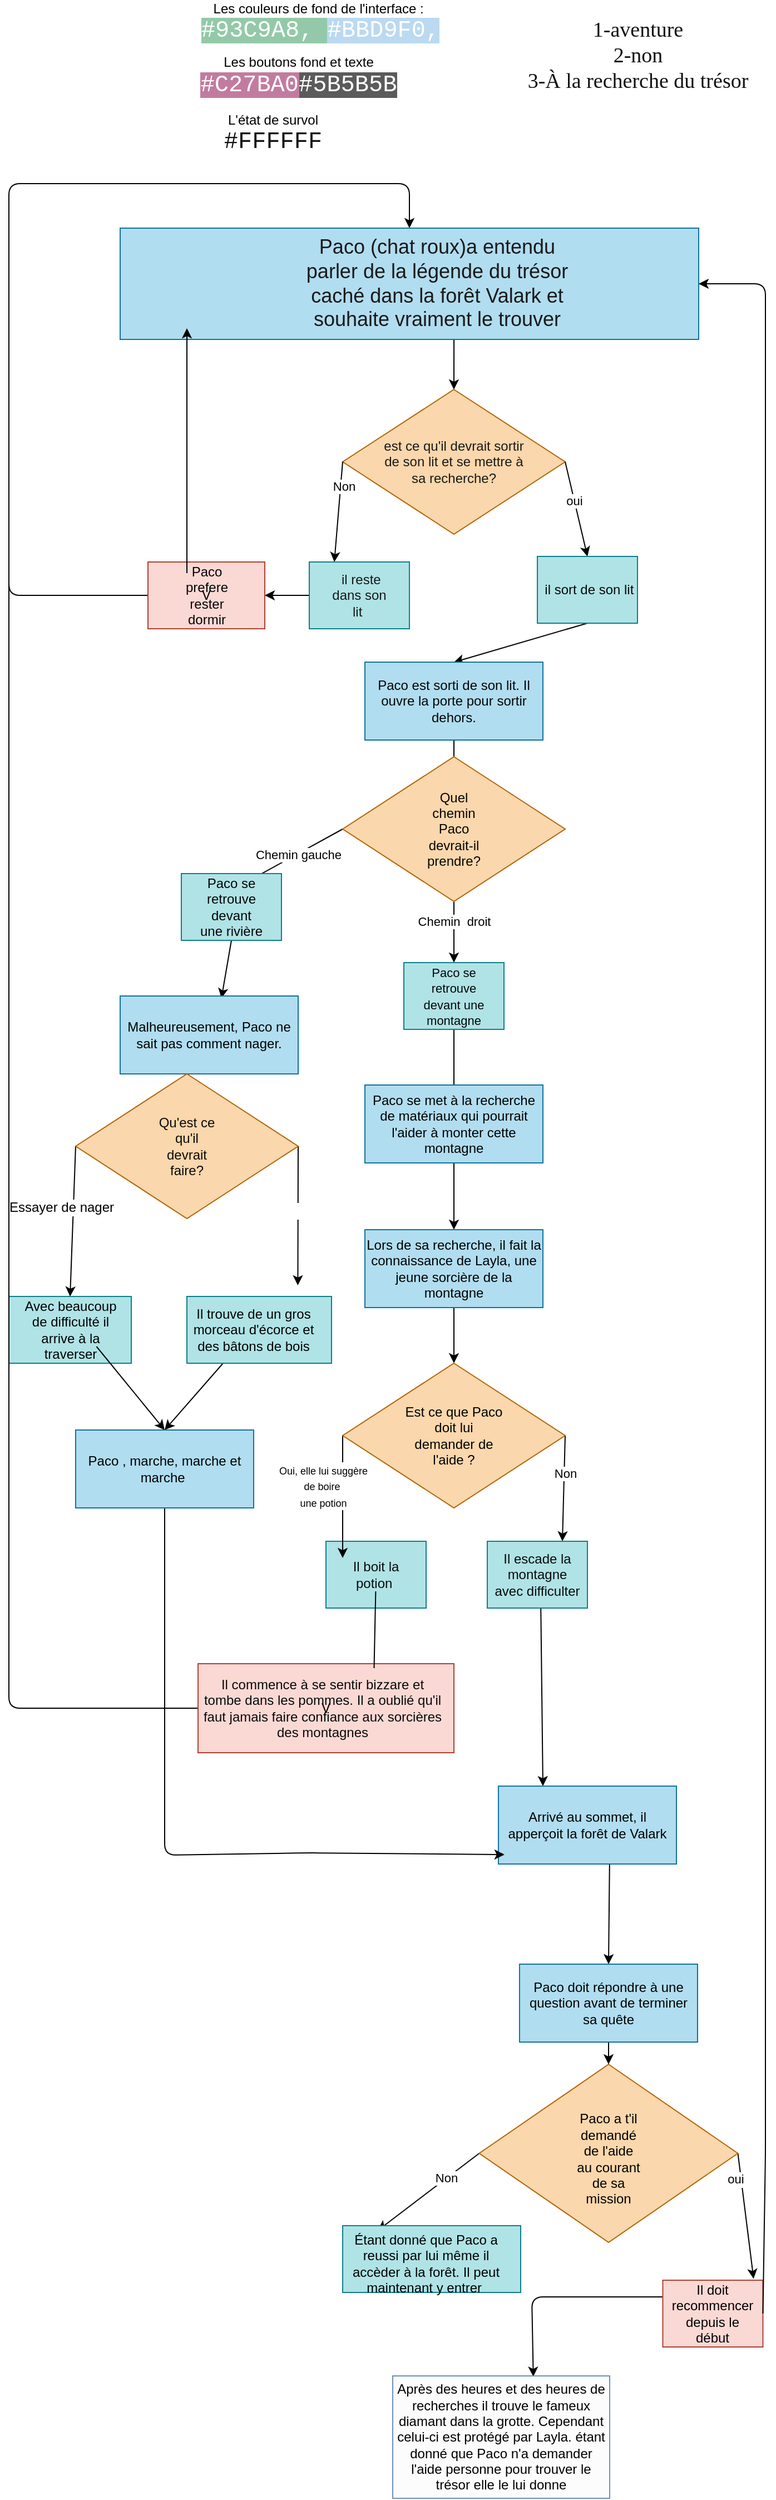 <mxfile>
    <diagram id="23b9Yy3cnA8nfvik3ojF" name="Page-1">
        <mxGraphModel dx="1538" dy="1703" grid="1" gridSize="10" guides="1" tooltips="1" connect="1" arrows="1" fold="1" page="1" pageScale="1" pageWidth="827" pageHeight="1169" math="0" shadow="0">
            <root>
                <mxCell id="0"/>
                <mxCell id="1" parent="0"/>
                <mxCell id="9g5ZNy5dnL1bTdVQF-Ld-1" style="edgeStyle=none;html=1;exitX=0;exitY=0.5;exitDx=0;exitDy=0;entryX=0.5;entryY=0;entryDx=0;entryDy=0;" parent="1" source="9g5ZNy5dnL1bTdVQF-Ld-2" target="9g5ZNy5dnL1bTdVQF-Ld-4" edge="1">
                    <mxGeometry relative="1" as="geometry">
                        <Array as="points">
                            <mxPoint x="50" y="320"/>
                            <mxPoint x="50" y="-50"/>
                            <mxPoint x="410" y="-50"/>
                        </Array>
                    </mxGeometry>
                </mxCell>
                <mxCell id="9g5ZNy5dnL1bTdVQF-Ld-2" value="V" style="rounded=0;whiteSpace=wrap;html=1;fillColor=#fad9d5;strokeColor=#ae4132;" parent="1" vertex="1">
                    <mxGeometry x="175" y="290" width="105" height="60" as="geometry"/>
                </mxCell>
                <mxCell id="9g5ZNy5dnL1bTdVQF-Ld-3" style="edgeStyle=none;html=1;exitX=0.577;exitY=0.9;exitDx=0;exitDy=0;entryX=0.5;entryY=0;entryDx=0;entryDy=0;fontColor=#050505;exitPerimeter=0;" parent="1" source="9g5ZNy5dnL1bTdVQF-Ld-4" target="9g5ZNy5dnL1bTdVQF-Ld-5" edge="1">
                    <mxGeometry relative="1" as="geometry"/>
                </mxCell>
                <mxCell id="9g5ZNy5dnL1bTdVQF-Ld-4" value="" style="whiteSpace=wrap;html=1;fillColor=#b1ddf0;strokeColor=#10739e;" parent="1" vertex="1">
                    <mxGeometry x="150" y="-10" width="520" height="100" as="geometry"/>
                </mxCell>
                <mxCell id="9g5ZNy5dnL1bTdVQF-Ld-5" value="" style="rhombus;whiteSpace=wrap;html=1;fillColor=#fad7ac;strokeColor=#b46504;" parent="1" vertex="1">
                    <mxGeometry x="350" y="135" width="200" height="130" as="geometry"/>
                </mxCell>
                <mxCell id="9g5ZNy5dnL1bTdVQF-Ld-6" value="&lt;font color=&quot;#191919&quot; style=&quot;font-size: 18px&quot;&gt;Paco (chat roux)a entendu parler de la légende du trésor caché dans la forêt Valark et souhaite vraiment le trouver&lt;/font&gt;" style="text;html=1;strokeColor=none;fillColor=none;align=center;verticalAlign=middle;whiteSpace=wrap;rounded=0;" parent="1" vertex="1">
                    <mxGeometry x="305" y="27.5" width="260" height="25" as="geometry"/>
                </mxCell>
                <mxCell id="9g5ZNy5dnL1bTdVQF-Ld-7" style="edgeStyle=none;html=1;entryX=0.25;entryY=0;entryDx=0;entryDy=0;exitX=0;exitY=0.5;exitDx=0;exitDy=0;" parent="1" source="9g5ZNy5dnL1bTdVQF-Ld-5" target="9g5ZNy5dnL1bTdVQF-Ld-13" edge="1">
                    <mxGeometry relative="1" as="geometry"/>
                </mxCell>
                <mxCell id="9g5ZNy5dnL1bTdVQF-Ld-8" value="Non" style="edgeLabel;html=1;align=center;verticalAlign=middle;resizable=0;points=[];fontSize=11;" parent="9g5ZNy5dnL1bTdVQF-Ld-7" vertex="1" connectable="0">
                    <mxGeometry x="-0.511" y="3" relative="1" as="geometry">
                        <mxPoint as="offset"/>
                    </mxGeometry>
                </mxCell>
                <mxCell id="9g5ZNy5dnL1bTdVQF-Ld-9" style="edgeStyle=none;html=1;exitX=1;exitY=0.5;exitDx=0;exitDy=0;entryX=0.5;entryY=0;entryDx=0;entryDy=0;" parent="1" source="9g5ZNy5dnL1bTdVQF-Ld-5" target="9g5ZNy5dnL1bTdVQF-Ld-16" edge="1">
                    <mxGeometry relative="1" as="geometry"/>
                </mxCell>
                <mxCell id="9g5ZNy5dnL1bTdVQF-Ld-10" value="oui" style="edgeLabel;html=1;align=center;verticalAlign=middle;resizable=0;points=[];fontSize=11;" parent="9g5ZNy5dnL1bTdVQF-Ld-9" vertex="1" connectable="0">
                    <mxGeometry x="-0.467" y="-1" relative="1" as="geometry">
                        <mxPoint x="3" y="12" as="offset"/>
                    </mxGeometry>
                </mxCell>
                <mxCell id="9g5ZNy5dnL1bTdVQF-Ld-11" value="&lt;div&gt;&lt;span&gt;est ce qu'il devrait sortir de son lit et se mettre à sa recherche?&lt;/span&gt;&lt;/div&gt;" style="text;html=1;strokeColor=none;fillColor=none;align=center;verticalAlign=middle;whiteSpace=wrap;rounded=0;fontColor=#191919;" parent="1" vertex="1">
                    <mxGeometry x="380" y="185" width="140" height="30" as="geometry"/>
                </mxCell>
                <mxCell id="9g5ZNy5dnL1bTdVQF-Ld-12" style="edgeStyle=none;html=1;exitX=0;exitY=0.5;exitDx=0;exitDy=0;entryX=1;entryY=0.5;entryDx=0;entryDy=0;fontColor=#050505;" parent="1" source="9g5ZNy5dnL1bTdVQF-Ld-13" target="9g5ZNy5dnL1bTdVQF-Ld-2" edge="1">
                    <mxGeometry relative="1" as="geometry"/>
                </mxCell>
                <mxCell id="9g5ZNy5dnL1bTdVQF-Ld-13" value="" style="rounded=0;whiteSpace=wrap;html=1;fillColor=#b0e3e6;strokeColor=#0e8088;" parent="1" vertex="1">
                    <mxGeometry x="320" y="290" width="90" height="60" as="geometry"/>
                </mxCell>
                <mxCell id="9g5ZNy5dnL1bTdVQF-Ld-14" value="&amp;nbsp;il reste dans son lit&amp;nbsp;" style="text;html=1;strokeColor=none;fillColor=none;align=center;verticalAlign=middle;whiteSpace=wrap;rounded=0;fontColor=#191919;" parent="1" vertex="1">
                    <mxGeometry x="335" y="305" width="60" height="30" as="geometry"/>
                </mxCell>
                <mxCell id="9g5ZNy5dnL1bTdVQF-Ld-15" style="edgeStyle=none;html=1;exitX=0.5;exitY=1;exitDx=0;exitDy=0;entryX=0.5;entryY=0;entryDx=0;entryDy=0;fontColor=#0A0A0A;" parent="1" source="9g5ZNy5dnL1bTdVQF-Ld-16" target="9g5ZNy5dnL1bTdVQF-Ld-19" edge="1">
                    <mxGeometry relative="1" as="geometry"/>
                </mxCell>
                <mxCell id="9g5ZNy5dnL1bTdVQF-Ld-16" value="" style="rounded=0;whiteSpace=wrap;html=1;fillColor=#b0e3e6;strokeColor=#0e8088;" parent="1" vertex="1">
                    <mxGeometry x="525" y="285" width="90" height="60" as="geometry"/>
                </mxCell>
                <mxCell id="9g5ZNy5dnL1bTdVQF-Ld-17" value="&lt;font color=&quot;#0a0a0a&quot;&gt;&amp;nbsp;il sort de son lit&lt;/font&gt;" style="text;html=1;strokeColor=none;fillColor=none;align=center;verticalAlign=middle;whiteSpace=wrap;rounded=0;container=1;" parent="1" vertex="1" collapsed="1">
                    <mxGeometry x="510" y="305" width="120" height="20" as="geometry">
                        <mxRectangle x="505" y="305" width="60" height="30" as="alternateBounds"/>
                    </mxGeometry>
                </mxCell>
                <mxCell id="9g5ZNy5dnL1bTdVQF-Ld-18" style="edgeStyle=none;html=1;exitX=0.5;exitY=1;exitDx=0;exitDy=0;fontColor=#050505;" parent="1" source="9g5ZNy5dnL1bTdVQF-Ld-19" edge="1">
                    <mxGeometry relative="1" as="geometry">
                        <mxPoint x="450" y="480" as="targetPoint"/>
                    </mxGeometry>
                </mxCell>
                <mxCell id="9g5ZNy5dnL1bTdVQF-Ld-19" value="&lt;font color=&quot;#050505&quot;&gt;Paco est sorti de son lit. Il ouvre la porte pour sortir dehors.&lt;/font&gt;" style="whiteSpace=wrap;html=1;fillColor=#b1ddf0;strokeColor=#10739e;" parent="1" vertex="1">
                    <mxGeometry x="370" y="380" width="160" height="70" as="geometry"/>
                </mxCell>
                <mxCell id="9g5ZNy5dnL1bTdVQF-Ld-20" style="edgeStyle=none;html=1;exitX=0;exitY=0.5;exitDx=0;exitDy=0;entryX=0.5;entryY=0;entryDx=0;entryDy=0;fontColor=#050505;" parent="1" source="9g5ZNy5dnL1bTdVQF-Ld-25" target="9g5ZNy5dnL1bTdVQF-Ld-32" edge="1">
                    <mxGeometry relative="1" as="geometry"/>
                </mxCell>
                <mxCell id="9g5ZNy5dnL1bTdVQF-Ld-21" value="Chemin gauche" style="edgeLabel;html=1;align=center;verticalAlign=middle;resizable=0;points=[];" parent="9g5ZNy5dnL1bTdVQF-Ld-20" vertex="1" connectable="0">
                    <mxGeometry x="-0.192" y="1" relative="1" as="geometry">
                        <mxPoint as="offset"/>
                    </mxGeometry>
                </mxCell>
                <mxCell id="9g5ZNy5dnL1bTdVQF-Ld-24" style="edgeStyle=none;html=1;exitX=0.5;exitY=1;exitDx=0;exitDy=0;entryX=0.5;entryY=0;entryDx=0;entryDy=0;" parent="1" source="9g5ZNy5dnL1bTdVQF-Ld-25" target="9g5ZNy5dnL1bTdVQF-Ld-30" edge="1">
                    <mxGeometry relative="1" as="geometry">
                        <mxPoint x="400" y="640" as="targetPoint"/>
                        <Array as="points">
                            <mxPoint x="450" y="630"/>
                        </Array>
                    </mxGeometry>
                </mxCell>
                <mxCell id="9g5ZNy5dnL1bTdVQF-Ld-25" value="" style="rhombus;whiteSpace=wrap;html=1;fillColor=#fad7ac;strokeColor=#b46504;" parent="1" vertex="1">
                    <mxGeometry x="350" y="465" width="200" height="130" as="geometry"/>
                </mxCell>
                <mxCell id="9g5ZNy5dnL1bTdVQF-Ld-26" value="Quel chemin Paco devrait-il prendre?" style="text;html=1;strokeColor=none;fillColor=none;align=center;verticalAlign=middle;whiteSpace=wrap;rounded=0;fontColor=#050505;" parent="1" vertex="1">
                    <mxGeometry x="420" y="515" width="60" height="30" as="geometry"/>
                </mxCell>
                <mxCell id="9g5ZNy5dnL1bTdVQF-Ld-27" style="edgeStyle=none;html=1;exitX=0.5;exitY=1;exitDx=0;exitDy=0;fontSize=12;fontColor=#000000;entryX=0.569;entryY=0.029;entryDx=0;entryDy=0;entryPerimeter=0;" parent="1" source="9g5ZNy5dnL1bTdVQF-Ld-28" target="9g5ZNy5dnL1bTdVQF-Ld-71" edge="1">
                    <mxGeometry relative="1" as="geometry"/>
                </mxCell>
                <mxCell id="9g5ZNy5dnL1bTdVQF-Ld-28" value="" style="rounded=0;whiteSpace=wrap;html=1;fillColor=#b0e3e6;strokeColor=#0e8088;" parent="1" vertex="1">
                    <mxGeometry x="205" y="570" width="90" height="60" as="geometry"/>
                </mxCell>
                <mxCell id="9g5ZNy5dnL1bTdVQF-Ld-29" style="edgeStyle=none;html=1;exitX=0.5;exitY=1;exitDx=0;exitDy=0;entryX=0.5;entryY=0.286;entryDx=0;entryDy=0;entryPerimeter=0;fontColor=#050505;" parent="1" source="9g5ZNy5dnL1bTdVQF-Ld-30" target="9g5ZNy5dnL1bTdVQF-Ld-41" edge="1">
                    <mxGeometry relative="1" as="geometry"/>
                </mxCell>
                <mxCell id="9g5ZNy5dnL1bTdVQF-Ld-30" value="" style="rounded=0;whiteSpace=wrap;html=1;fillColor=#b0e3e6;strokeColor=#0e8088;" parent="1" vertex="1">
                    <mxGeometry x="405" y="650" width="90" height="60" as="geometry"/>
                </mxCell>
                <mxCell id="9g5ZNy5dnL1bTdVQF-Ld-32" value="Paco se retrouve devant une rivière" style="text;html=1;strokeColor=none;fillColor=none;align=center;verticalAlign=middle;whiteSpace=wrap;rounded=0;fontColor=#050505;" parent="1" vertex="1">
                    <mxGeometry x="220" y="585" width="60" height="30" as="geometry"/>
                </mxCell>
                <mxCell id="9g5ZNy5dnL1bTdVQF-Ld-33" value="&lt;font style=&quot;font-size: 11px&quot;&gt;Paco se retrouve devant une montagne&lt;/font&gt;" style="text;html=1;strokeColor=none;fillColor=none;align=center;verticalAlign=middle;whiteSpace=wrap;rounded=0;fontColor=#050505;" parent="1" vertex="1">
                    <mxGeometry x="415" y="665" width="70" height="30" as="geometry"/>
                </mxCell>
                <mxCell id="9g5ZNy5dnL1bTdVQF-Ld-36" style="edgeStyle=none;html=1;fontColor=#050505;" parent="1" edge="1">
                    <mxGeometry relative="1" as="geometry">
                        <mxPoint x="210" y="300" as="sourcePoint"/>
                        <mxPoint x="210" y="80" as="targetPoint"/>
                        <Array as="points">
                            <mxPoint x="210" y="120"/>
                        </Array>
                    </mxGeometry>
                </mxCell>
                <mxCell id="9g5ZNy5dnL1bTdVQF-Ld-37" value="Paco prefere rester dormir" style="text;html=1;strokeColor=none;fillColor=none;align=center;verticalAlign=middle;whiteSpace=wrap;rounded=0;fontColor=#050505;" parent="1" vertex="1">
                    <mxGeometry x="197.5" y="305" width="60" height="30" as="geometry"/>
                </mxCell>
                <mxCell id="9g5ZNy5dnL1bTdVQF-Ld-40" style="edgeStyle=none;html=1;exitX=0.5;exitY=1;exitDx=0;exitDy=0;fontSize=11;fontColor=#000000;" parent="1" source="9g5ZNy5dnL1bTdVQF-Ld-41" target="9g5ZNy5dnL1bTdVQF-Ld-45" edge="1">
                    <mxGeometry relative="1" as="geometry"/>
                </mxCell>
                <mxCell id="9g5ZNy5dnL1bTdVQF-Ld-41" value="&lt;font color=&quot;#000000&quot;&gt;Paco se met à la recherche de matériaux qui pourrait l'aider à monter cette montagne&lt;/font&gt;" style="whiteSpace=wrap;html=1;fillColor=#b1ddf0;strokeColor=#10739e;" parent="1" vertex="1">
                    <mxGeometry x="370" y="760" width="160" height="70" as="geometry"/>
                </mxCell>
                <mxCell id="9g5ZNy5dnL1bTdVQF-Ld-42" value="" style="rounded=0;whiteSpace=wrap;html=1;fillColor=#b0e3e6;strokeColor=#0e8088;" parent="1" vertex="1">
                    <mxGeometry x="335" y="1170" width="90" height="60" as="geometry"/>
                </mxCell>
                <mxCell id="9g5ZNy5dnL1bTdVQF-Ld-43" value="Chemin&amp;nbsp; droit" style="edgeLabel;html=1;align=center;verticalAlign=middle;resizable=0;points=[];" parent="1" vertex="1" connectable="0">
                    <mxGeometry x="449.996" y="615.004" as="geometry">
                        <mxPoint y="-2" as="offset"/>
                    </mxGeometry>
                </mxCell>
                <mxCell id="9g5ZNy5dnL1bTdVQF-Ld-44" style="edgeStyle=none;html=1;fontSize=11;fontColor=#000000;" parent="1" source="9g5ZNy5dnL1bTdVQF-Ld-45" target="9g5ZNy5dnL1bTdVQF-Ld-50" edge="1">
                    <mxGeometry relative="1" as="geometry"/>
                </mxCell>
                <mxCell id="9g5ZNy5dnL1bTdVQF-Ld-45" value="&lt;font color=&quot;#000000&quot;&gt;Lors de sa recherche, il fait la connaissance de Layla, une jeune sorcière de la montagne&lt;/font&gt;" style="whiteSpace=wrap;html=1;fillColor=#b1ddf0;strokeColor=#10739e;" parent="1" vertex="1">
                    <mxGeometry x="370" y="890" width="160" height="70" as="geometry"/>
                </mxCell>
                <mxCell id="9g5ZNy5dnL1bTdVQF-Ld-46" style="edgeStyle=none;html=1;exitX=0;exitY=0.5;exitDx=0;exitDy=0;entryX=0;entryY=0;entryDx=0;entryDy=0;fontSize=12;fontColor=#000000;" parent="1" source="9g5ZNy5dnL1bTdVQF-Ld-50" target="9g5ZNy5dnL1bTdVQF-Ld-53" edge="1">
                    <mxGeometry relative="1" as="geometry"/>
                </mxCell>
                <mxCell id="9g5ZNy5dnL1bTdVQF-Ld-47" value="&lt;font style=&quot;font-size: 9px&quot;&gt;&amp;nbsp;Oui, elle lui suggère&lt;font style=&quot;font-size: 9px;&quot;&gt; &lt;br&gt;&lt;/font&gt;de boire&lt;br&gt;&amp;nbsp;une potion&lt;/font&gt;" style="edgeLabel;html=1;align=center;verticalAlign=middle;resizable=0;points=[];fontSize=12;fontColor=#000000;" parent="9g5ZNy5dnL1bTdVQF-Ld-46" vertex="1" connectable="0">
                    <mxGeometry x="-0.356" y="-2" relative="1" as="geometry">
                        <mxPoint x="-17" y="9" as="offset"/>
                    </mxGeometry>
                </mxCell>
                <mxCell id="9g5ZNy5dnL1bTdVQF-Ld-48" style="edgeStyle=none;html=1;exitX=1;exitY=0.5;exitDx=0;exitDy=0;entryX=0.75;entryY=0;entryDx=0;entryDy=0;" parent="1" source="9g5ZNy5dnL1bTdVQF-Ld-50" target="9g5ZNy5dnL1bTdVQF-Ld-55" edge="1">
                    <mxGeometry relative="1" as="geometry"/>
                </mxCell>
                <mxCell id="9g5ZNy5dnL1bTdVQF-Ld-49" value="Non" style="edgeLabel;html=1;align=center;verticalAlign=middle;resizable=0;points=[];" parent="9g5ZNy5dnL1bTdVQF-Ld-48" vertex="1" connectable="0">
                    <mxGeometry x="-0.292" y="1" relative="1" as="geometry">
                        <mxPoint as="offset"/>
                    </mxGeometry>
                </mxCell>
                <mxCell id="9g5ZNy5dnL1bTdVQF-Ld-50" value="" style="rhombus;whiteSpace=wrap;html=1;fillColor=#fad7ac;strokeColor=#b46504;" parent="1" vertex="1">
                    <mxGeometry x="350" y="1010" width="200" height="130" as="geometry"/>
                </mxCell>
                <mxCell id="9g5ZNy5dnL1bTdVQF-Ld-51" value="&lt;font style=&quot;font-size: 12px&quot;&gt;Est ce que Paco doit lui demander de l'aide ?&lt;/font&gt;" style="text;html=1;strokeColor=none;fillColor=none;align=center;verticalAlign=middle;whiteSpace=wrap;rounded=0;fontSize=11;fontColor=#000000;" parent="1" vertex="1">
                    <mxGeometry x="405" y="1060" width="90" height="30" as="geometry"/>
                </mxCell>
                <mxCell id="9g5ZNy5dnL1bTdVQF-Ld-52" style="edgeStyle=none;html=1;entryX=0.945;entryY=-0.151;entryDx=0;entryDy=0;fontSize=12;fontColor=#0A0A0A;entryPerimeter=0;startArrow=none;" parent="1" source="9g5ZNy5dnL1bTdVQF-Ld-75" target="9g5ZNy5dnL1bTdVQF-Ld-77" edge="1">
                    <mxGeometry relative="1" as="geometry"/>
                </mxCell>
                <mxCell id="9g5ZNy5dnL1bTdVQF-Ld-53" value="&lt;font color=&quot;#0a0a0a&quot;&gt;Il boit la potion&amp;nbsp;&lt;/font&gt;" style="text;html=1;strokeColor=none;fillColor=none;align=center;verticalAlign=middle;whiteSpace=wrap;rounded=0;fontSize=12;fontColor=#FFFFFF;" parent="1" vertex="1">
                    <mxGeometry x="350" y="1185" width="60" height="30" as="geometry"/>
                </mxCell>
                <mxCell id="9g5ZNy5dnL1bTdVQF-Ld-54" style="edgeStyle=none;html=1;fontSize=9;fontColor=#0A0A0A;entryX=0.25;entryY=0;entryDx=0;entryDy=0;" parent="1" target="9g5ZNy5dnL1bTdVQF-Ld-58" edge="1">
                    <mxGeometry relative="1" as="geometry">
                        <mxPoint x="528" y="1220" as="sourcePoint"/>
                        <mxPoint x="525" y="1300" as="targetPoint"/>
                    </mxGeometry>
                </mxCell>
                <mxCell id="9g5ZNy5dnL1bTdVQF-Ld-55" value="" style="rounded=0;whiteSpace=wrap;html=1;fillColor=#b0e3e6;strokeColor=#0e8088;" parent="1" vertex="1">
                    <mxGeometry x="480" y="1170" width="90" height="60" as="geometry"/>
                </mxCell>
                <mxCell id="9g5ZNy5dnL1bTdVQF-Ld-56" value="&lt;font color=&quot;#0a0a0a&quot;&gt;Il escade la montagne avec difficulter&lt;/font&gt;" style="text;html=1;strokeColor=none;fillColor=none;align=center;verticalAlign=middle;whiteSpace=wrap;rounded=0;" parent="1" vertex="1">
                    <mxGeometry x="485" y="1185" width="80" height="30" as="geometry"/>
                </mxCell>
                <mxCell id="9g5ZNy5dnL1bTdVQF-Ld-57" style="edgeStyle=none;html=1;entryX=0.5;entryY=0;entryDx=0;entryDy=0;" parent="1" target="9g5ZNy5dnL1bTdVQF-Ld-96" edge="1">
                    <mxGeometry relative="1" as="geometry">
                        <mxPoint x="590" y="1450" as="sourcePoint"/>
                    </mxGeometry>
                </mxCell>
                <mxCell id="9g5ZNy5dnL1bTdVQF-Ld-58" value="&lt;font color=&quot;#000000&quot;&gt;Arrivé au sommet, il apperçoit la forêt de Valark&lt;/font&gt;" style="whiteSpace=wrap;html=1;fillColor=#b1ddf0;strokeColor=#10739e;" parent="1" vertex="1">
                    <mxGeometry x="490" y="1390" width="160" height="70" as="geometry"/>
                </mxCell>
                <mxCell id="9g5ZNy5dnL1bTdVQF-Ld-59" style="edgeStyle=none;html=1;exitX=0;exitY=0.5;exitDx=0;exitDy=0;entryX=0.5;entryY=0;entryDx=0;entryDy=0;fontSize=12;fontColor=#0A0A0A;" parent="1" source="9g5ZNy5dnL1bTdVQF-Ld-72" target="9g5ZNy5dnL1bTdVQF-Ld-63" edge="1">
                    <mxGeometry relative="1" as="geometry"/>
                </mxCell>
                <mxCell id="9g5ZNy5dnL1bTdVQF-Ld-60" value="&lt;font color=&quot;#000000&quot;&gt;Essayer de nager&lt;/font&gt;" style="edgeLabel;html=1;align=center;verticalAlign=middle;resizable=0;points=[];fontSize=12;fontColor=#0A0A0A;" parent="9g5ZNy5dnL1bTdVQF-Ld-59" vertex="1" connectable="0">
                    <mxGeometry x="-0.432" y="-1" relative="1" as="geometry">
                        <mxPoint x="-11" y="16" as="offset"/>
                    </mxGeometry>
                </mxCell>
                <mxCell id="9g5ZNy5dnL1bTdVQF-Ld-61" style="edgeStyle=none;html=1;exitX=1;exitY=0.5;exitDx=0;exitDy=0;fontSize=12;fontColor=#000000;entryX=0.767;entryY=-0.167;entryDx=0;entryDy=0;entryPerimeter=0;" parent="1" source="9g5ZNy5dnL1bTdVQF-Ld-72" target="9g5ZNy5dnL1bTdVQF-Ld-67" edge="1">
                    <mxGeometry relative="1" as="geometry">
                        <mxPoint x="320" y="940" as="targetPoint"/>
                    </mxGeometry>
                </mxCell>
                <mxCell id="9g5ZNy5dnL1bTdVQF-Ld-62" value="&lt;font color=&quot;#ffffff&quot;&gt;Trouver des matériaux&lt;/font&gt;" style="edgeLabel;html=1;align=center;verticalAlign=middle;resizable=0;points=[];fontSize=12;fontColor=#000000;" parent="9g5ZNy5dnL1bTdVQF-Ld-61" vertex="1" connectable="0">
                    <mxGeometry x="-0.382" y="3" relative="1" as="geometry">
                        <mxPoint x="-3" y="19" as="offset"/>
                    </mxGeometry>
                </mxCell>
                <mxCell id="9g5ZNy5dnL1bTdVQF-Ld-63" value="" style="rounded=0;whiteSpace=wrap;html=1;fillColor=#b0e3e6;strokeColor=#0e8088;" parent="1" vertex="1">
                    <mxGeometry x="50" y="950" width="110" height="60" as="geometry"/>
                </mxCell>
                <mxCell id="9g5ZNy5dnL1bTdVQF-Ld-64" style="edgeStyle=none;html=1;exitX=0.75;exitY=1;exitDx=0;exitDy=0;entryX=0.5;entryY=0;entryDx=0;entryDy=0;fontSize=12;fontColor=#FFFFFF;" parent="1" source="9g5ZNy5dnL1bTdVQF-Ld-65" target="9g5ZNy5dnL1bTdVQF-Ld-74" edge="1">
                    <mxGeometry relative="1" as="geometry"/>
                </mxCell>
                <mxCell id="9g5ZNy5dnL1bTdVQF-Ld-65" value="&lt;font color=&quot;#000000&quot;&gt;Avec beaucoup de difficulté il arrive à la traverser&lt;/font&gt;" style="text;html=1;strokeColor=none;fillColor=none;align=center;verticalAlign=middle;whiteSpace=wrap;rounded=0;fontSize=12;fontColor=#FFFFFF;" parent="1" vertex="1">
                    <mxGeometry x="57.5" y="965" width="95" height="30" as="geometry"/>
                </mxCell>
                <mxCell id="9g5ZNy5dnL1bTdVQF-Ld-66" style="edgeStyle=none;html=1;exitX=0.25;exitY=1;exitDx=0;exitDy=0;entryX=0.5;entryY=0;entryDx=0;entryDy=0;fontSize=12;fontColor=#FFFFFF;" parent="1" source="9g5ZNy5dnL1bTdVQF-Ld-67" target="9g5ZNy5dnL1bTdVQF-Ld-74" edge="1">
                    <mxGeometry relative="1" as="geometry"/>
                </mxCell>
                <mxCell id="9g5ZNy5dnL1bTdVQF-Ld-67" value="" style="rounded=0;whiteSpace=wrap;html=1;fillColor=#b0e3e6;strokeColor=#0e8088;" parent="1" vertex="1">
                    <mxGeometry x="210" y="950" width="130" height="60" as="geometry"/>
                </mxCell>
                <mxCell id="9g5ZNy5dnL1bTdVQF-Ld-68" value="Il trouve de un gros morceau d'écorce et des bâtons de bois" style="text;html=1;strokeColor=none;fillColor=none;align=center;verticalAlign=middle;whiteSpace=wrap;rounded=0;fontSize=12;fontColor=#000000;" parent="1" vertex="1">
                    <mxGeometry x="210" y="965" width="120" height="30" as="geometry"/>
                </mxCell>
                <mxCell id="9g5ZNy5dnL1bTdVQF-Ld-69" style="edgeStyle=none;html=1;exitX=0.5;exitY=1;exitDx=0;exitDy=0;fontSize=12;fontColor=#000000;entryX=0.034;entryY=0.879;entryDx=0;entryDy=0;entryPerimeter=0;" parent="1" source="9g5ZNy5dnL1bTdVQF-Ld-74" target="9g5ZNy5dnL1bTdVQF-Ld-58" edge="1">
                    <mxGeometry relative="1" as="geometry">
                        <mxPoint x="190" y="1450" as="targetPoint"/>
                        <Array as="points">
                            <mxPoint x="190" y="1452"/>
                            <mxPoint x="320" y="1450"/>
                        </Array>
                    </mxGeometry>
                </mxCell>
                <mxCell id="9g5ZNy5dnL1bTdVQF-Ld-70" value="" style="edgeStyle=none;html=1;fontSize=12;fontColor=#0A0A0A;endArrow=none;exitX=0;exitY=0.5;exitDx=0;exitDy=0;" parent="1" source="9g5ZNy5dnL1bTdVQF-Ld-75" edge="1">
                    <mxGeometry relative="1" as="geometry">
                        <mxPoint x="50" y="300" as="targetPoint"/>
                        <Array as="points">
                            <mxPoint x="50" y="1320"/>
                        </Array>
                        <mxPoint x="180" y="1330" as="sourcePoint"/>
                    </mxGeometry>
                </mxCell>
                <mxCell id="9g5ZNy5dnL1bTdVQF-Ld-71" value="&lt;font color=&quot;#000000&quot;&gt;Malheureusement, Paco ne sait pas comment nager.&lt;/font&gt;" style="whiteSpace=wrap;html=1;fillColor=#b1ddf0;strokeColor=#10739e;" parent="1" vertex="1">
                    <mxGeometry x="150" y="680" width="160" height="70" as="geometry"/>
                </mxCell>
                <mxCell id="9g5ZNy5dnL1bTdVQF-Ld-72" value="" style="rhombus;whiteSpace=wrap;html=1;fillColor=#fad7ac;strokeColor=#b46504;" parent="1" vertex="1">
                    <mxGeometry x="110" y="750" width="200" height="130" as="geometry"/>
                </mxCell>
                <mxCell id="9g5ZNy5dnL1bTdVQF-Ld-73" value="&lt;span style=&quot;font-size: 12px&quot;&gt;Qu'est ce qu'il devrait faire?&lt;/span&gt;" style="text;html=1;strokeColor=none;fillColor=none;align=center;verticalAlign=middle;whiteSpace=wrap;rounded=0;fontSize=9;fontColor=#0A0A0A;" parent="1" vertex="1">
                    <mxGeometry x="180" y="800" width="60" height="30" as="geometry"/>
                </mxCell>
                <mxCell id="9g5ZNy5dnL1bTdVQF-Ld-74" value="&lt;font color=&quot;#000000&quot;&gt;Paco , marche, marche et marche&amp;nbsp;&lt;/font&gt;" style="whiteSpace=wrap;html=1;fillColor=#b1ddf0;strokeColor=#10739e;" parent="1" vertex="1">
                    <mxGeometry x="110" y="1070" width="160" height="70" as="geometry"/>
                </mxCell>
                <mxCell id="9g5ZNy5dnL1bTdVQF-Ld-75" value="V" style="rounded=0;whiteSpace=wrap;html=1;fillColor=#fad9d5;strokeColor=#ae4132;" parent="1" vertex="1">
                    <mxGeometry x="220" y="1280" width="230" height="80" as="geometry"/>
                </mxCell>
                <mxCell id="9g5ZNy5dnL1bTdVQF-Ld-76" value="" style="edgeStyle=none;html=1;entryX=0.688;entryY=0.05;entryDx=0;entryDy=0;fontSize=12;fontColor=#0A0A0A;endArrow=none;entryPerimeter=0;" parent="1" source="9g5ZNy5dnL1bTdVQF-Ld-53" target="9g5ZNy5dnL1bTdVQF-Ld-75" edge="1">
                    <mxGeometry relative="1" as="geometry">
                        <mxPoint x="381.448" y="1215" as="sourcePoint"/>
                        <mxPoint x="408.038" y="1490.47" as="targetPoint"/>
                    </mxGeometry>
                </mxCell>
                <mxCell id="9g5ZNy5dnL1bTdVQF-Ld-77" value="Il commence à se sentir bizzare et tombe dans les pommes. Il a oublié qu'il faut jamais faire confiance aux sorcières des montagnes" style="text;html=1;strokeColor=none;fillColor=none;align=center;verticalAlign=middle;whiteSpace=wrap;rounded=0;fontSize=12;fontColor=#0A0A0A;" parent="1" vertex="1">
                    <mxGeometry x="222.5" y="1305" width="217.5" height="30" as="geometry"/>
                </mxCell>
                <mxCell id="9g5ZNy5dnL1bTdVQF-Ld-78" style="edgeStyle=none;html=1;exitX=0;exitY=0.5;exitDx=0;exitDy=0;entryX=0.198;entryY=0.07;entryDx=0;entryDy=0;entryPerimeter=0;" parent="1" source="9g5ZNy5dnL1bTdVQF-Ld-82" target="9g5ZNy5dnL1bTdVQF-Ld-87" edge="1">
                    <mxGeometry relative="1" as="geometry">
                        <mxPoint x="412.26" y="1831.98" as="targetPoint"/>
                    </mxGeometry>
                </mxCell>
                <mxCell id="9g5ZNy5dnL1bTdVQF-Ld-79" value="Non" style="edgeLabel;html=1;align=center;verticalAlign=middle;resizable=0;points=[];" parent="9g5ZNy5dnL1bTdVQF-Ld-78" vertex="1" connectable="0">
                    <mxGeometry x="-0.364" y="-1" relative="1" as="geometry">
                        <mxPoint as="offset"/>
                    </mxGeometry>
                </mxCell>
                <mxCell id="9g5ZNy5dnL1bTdVQF-Ld-80" style="edgeStyle=none;html=1;exitX=1;exitY=0.5;exitDx=0;exitDy=0;fontColor=#000000;entryX=0.907;entryY=-0.022;entryDx=0;entryDy=0;entryPerimeter=0;" parent="1" source="9g5ZNy5dnL1bTdVQF-Ld-82" target="9g5ZNy5dnL1bTdVQF-Ld-89" edge="1">
                    <mxGeometry relative="1" as="geometry">
                        <mxPoint x="682.74" y="1820" as="targetPoint"/>
                    </mxGeometry>
                </mxCell>
                <mxCell id="9g5ZNy5dnL1bTdVQF-Ld-81" value="&lt;font color=&quot;#ffffff&quot;&gt;oui&lt;/font&gt;" style="edgeLabel;html=1;align=center;verticalAlign=middle;resizable=0;points=[];fontColor=#000000;" parent="9g5ZNy5dnL1bTdVQF-Ld-80" vertex="1" connectable="0">
                    <mxGeometry x="-0.58" y="2" relative="1" as="geometry">
                        <mxPoint as="offset"/>
                    </mxGeometry>
                </mxCell>
                <mxCell id="9g5ZNy5dnL1bTdVQF-Ld-98" value="oui" style="edgeLabel;html=1;align=center;verticalAlign=middle;resizable=0;points=[];fontColor=#000000;" parent="9g5ZNy5dnL1bTdVQF-Ld-80" vertex="1" connectable="0">
                    <mxGeometry x="-0.612" y="-5" relative="1" as="geometry">
                        <mxPoint as="offset"/>
                    </mxGeometry>
                </mxCell>
                <mxCell id="9g5ZNy5dnL1bTdVQF-Ld-82" value="" style="rhombus;whiteSpace=wrap;html=1;fillColor=#fad7ac;strokeColor=#b46504;" parent="1" vertex="1">
                    <mxGeometry x="472.74" y="1640" width="232.5" height="160" as="geometry"/>
                </mxCell>
                <mxCell id="9g5ZNy5dnL1bTdVQF-Ld-83" value="Paco a t'il demandé de l'aide au courant de sa mission" style="text;html=1;strokeColor=none;fillColor=none;align=center;verticalAlign=middle;whiteSpace=wrap;rounded=0;fontSize=12;fontColor=#000000;" parent="1" vertex="1">
                    <mxGeometry x="558.99" y="1710" width="60" height="30" as="geometry"/>
                </mxCell>
                <mxCell id="9g5ZNy5dnL1bTdVQF-Ld-84" value="Les couleurs de fond de l'interface :&amp;nbsp;&lt;br&gt;&lt;span style=&quot;color: rgb(255 , 255 , 255) ; font-family: &amp;#34;courier&amp;#34; , monospace ; font-size: 21px ; background-color: rgb(147 , 201 , 168)&quot;&gt;#93C9A8,&amp;nbsp;&lt;/span&gt;&lt;span style=&quot;color: rgb(255 , 255 , 255) ; font-family: &amp;#34;courier&amp;#34; , monospace ; font-size: 21px ; background-color: rgb(187 , 217 , 240)&quot;&gt;#BBD9F0,&lt;/span&gt;&lt;span style=&quot;color: rgb(255 , 255 , 255) ; font-family: &amp;#34;courier&amp;#34; , monospace ; font-size: 21px ; background-color: rgb(147 , 201 , 168)&quot;&gt;&lt;br&gt;&lt;/span&gt;" style="text;html=1;strokeColor=none;fillColor=none;align=center;verticalAlign=middle;whiteSpace=wrap;rounded=0;" parent="1" vertex="1">
                    <mxGeometry x="175" y="-210" width="310" height="30" as="geometry"/>
                </mxCell>
                <mxCell id="9g5ZNy5dnL1bTdVQF-Ld-85" value="Les boutons fond et texte&lt;br&gt;&lt;span style=&quot;color: rgb(255 , 255 , 255) ; font-family: &amp;#34;courier&amp;#34; , monospace ; font-size: 21px ; background-color: rgb(194 , 123 , 160)&quot;&gt;#C27BA0&lt;/span&gt;&lt;span style=&quot;color: rgb(255 , 255 , 255) ; font-family: &amp;#34;courier&amp;#34; , monospace ; font-size: 21px ; background-color: rgb(91 , 91 , 91)&quot;&gt;#5B5B5B&lt;/span&gt;&lt;span style=&quot;color: rgb(255 , 255 , 255) ; font-family: &amp;#34;courier&amp;#34; , monospace ; font-size: 21px ; background-color: rgb(194 , 123 , 160)&quot;&gt;&lt;br&gt;&lt;/span&gt;&lt;br&gt;&lt;span style=&quot;color: rgba(0 , 0 , 0 , 0) ; font-family: monospace ; font-size: 0px&quot;&gt;%3CmxGraphModel%3E%3Croot%3E%3CmxCell%20id%3D%220%22%2F%3E%3CmxCell%20id%3D%221%22%20parent%3D%220%22%2F%3E%3CmxCell%20id%3D%222%22%20value%3D%22Les%20couleurs%20de%20fond%20de%20l'interface%20%3A%26amp%3Bnbsp%3B%26lt%3Bbr%26gt%3B%26lt%3Bspan%20style%3D%26quot%3Bcolor%3A%20rgb(255%20%2C%20255%20%2C%20255)%20%3B%20font-family%3A%20%26amp%3B%2334%3Bcourier%26amp%3B%2334%3B%20%2C%20monospace%20%3B%20font-size%3A%2021px%20%3B%20background-color%3A%20rgb(147%20%2C%20201%20%2C%20168)%26quot%3B%26gt%3B%2393C9A8%2C%26amp%3Bnbsp%3B%26lt%3B%2Fspan%26gt%3B%26lt%3Bspan%20style%3D%26quot%3Bcolor%3A%20rgb(255%20%2C%20255%20%2C%20255)%20%3B%20font-family%3A%20%26amp%3B%2334%3Bcourier%26amp%3B%2334%3B%20%2C%20monospace%20%3B%20font-size%3A%2021px%20%3B%20background-color%3A%20rgb(187%20%2C%20217%20%2C%20240)%26quot%3B%26gt%3B%23BBD9F0%2C%26lt%3B%2Fspan%26gt%3B%26lt%3Bspan%20style%3D%26quot%3Bcolor%3A%20rgb(255%20%2C%20255%20%2C%20255)%20%3B%20font-family%3A%20%26amp%3B%2334%3Bcourier%26amp%3B%2334%3B%20%2C%20monospace%20%3B%20font-size%3A%2021px%20%3B%20background-color%3A%20rgb(147%20%2C%20201%20%2C%20168)%26quot%3B%26gt%3B%26lt%3Bbr%26gt%3B%26lt%3B%2Fspan%26gt%3B%22%20style%3D%22text%3Bhtml%3D1%3BstrokeColor%3Dnone%3BfillColor%3Dnone%3Balign%3Dcenter%3BverticalAlign%3Dmiddle%3BwhiteSpace%3Dwrap%3Brounded%3D0%3B%22%20vertex%3D%221%22%20parent%3D%221%22%3E%3CmxGeometry%20x%3D%22120%22%20y%3D%22-180%22%20width%3D%22310%22%20height%3D%2230%22%20as%3D%22geometry%22%2F%3E%3C%2FmxCell%3E%3C%2Froot%3E%3C%2FmxGraphModel%3E&lt;/span&gt;&lt;span style=&quot;color: rgba(0 , 0 , 0 , 0) ; font-family: monospace ; font-size: 0px&quot;&gt;%3CmxGraphModel%3E%3Croot%3E%3CmxCell%20id%3D%220%22%2F%3E%3CmxCell%20id%3D%221%22%20parent%3D%220%22%2F%3E%3CmxCell%20id%3D%222%22%20value%3D%22Les%20couleurs%20de%20fond%20de%20l'interface%20%3A%26amp%3Bnbsp%3B%26lt%3Bbr%26gt%3B%26lt%3Bspan%20style%3D%26quot%3Bcolor%3A%20rgb(255%20%2C%20255%20%2C%20255)%20%3B%20font-family%3A%20%26amp%3B%2334%3Bcourier%26amp%3B%2334%3B%20%2C%20monospace%20%3B%20font-size%3A%2021px%20%3B%20background-color%3A%20rgb(147%20%2C%20201%20%2C%20168)%26quot%3B%26gt%3B%2393C9A8%2C%26amp%3Bnbsp%3B%26lt%3B%2Fspan%26gt%3B%26lt%3Bspan%20style%3D%26quot%3Bcolor%3A%20rgb(255%20%2C%20255%20%2C%20255)%20%3B%20font-family%3A%20%26amp%3B%2334%3Bcourier%26amp%3B%2334%3B%20%2C%20monospace%20%3B%20font-size%3A%2021px%20%3B%20background-color%3A%20rgb(187%20%2C%20217%20%2C%20240)%26quot%3B%26gt%3B%23BBD9F0%2C%26lt%3B%2Fspan%26gt%3B%26lt%3Bspan%20style%3D%26quot%3Bcolor%3A%20rgb(255%20%2C%20255%20%2C%20255)%20%3B%20font-family%3A%20%26amp%3B%2334%3Bcourier%26amp%3B%2334%3B%20%2C%20monospace%20%3B%20font-size%3A%2021px%20%3B%20background-color%3A%20rgb(147%20%2C%20201%20%2C%20168)%26quot%3B%26gt%3B%26lt%3Bbr%26gt%3B%26lt%3B%2Fspan%26gt%3B%22%20style%3D%22text%3Bhtml%3D1%3BstrokeColor%3Dnone%3BfillColor%3Dnone%3Balign%3Dcenter%3BverticalAlign%3Dmiddle%3BwhiteSpace%3Dwrap%3Brounded%3D0%3B%22%20vertex%3D%221%22%20parent%3D%221%22%3E%3CmxGeometry%20x%3D%22120%22%20y%3D%22-180%22%20width%3D%22310%22%20height%3D%2230%22%20as%3D%22geometry%22%2F%3E%3C%2FmxCell%3E%3C%2Froot%3E%3C%2FmxGraphModel%3E&lt;/span&gt;&lt;span style=&quot;color: rgba(0 , 0 , 0 , 0) ; font-family: monospace ; font-size: 0px&quot;&gt;&lt;br&gt;&lt;/span&gt;&lt;span style=&quot;color: rgba(0 , 0 , 0 , 0) ; font-family: monospace ; font-size: 0px&quot;&gt;%3CmxGraphModel%3E%3Croot%3E%3CmxCell%20id%3D%220%22%2F%3E%3CmxCell%20id%3D%221%22%20parent%3D%220%22%2F%3E%3CmxCell%20id%3D%222%22%20value%3D%22Les%20couleurs%20de%20fond%20de%20l'interface%20%3A%26amp%3Bnbsp%3B%26lt%3Bbr%26gt%3B%26lt%3Bspan%20style%3D%26quot%3Bcolor%3A%20rgb(255%20%2C%20255%20%2C%20255)%20%3B%20font-family%3A%20%26amp%3B%2334%3Bcourier%26amp%3B%2334%3B%20%2C%20monospace%20%3B%20font-size%3A%2021px%20%3B%20background-color%3A%20rgb(147%20%2C%20201%20%2C%20168)%26quot%3B%26gt%3B%2393C9A8%2C%26amp%3Bnbsp%3B%26lt%3B%2Fspan%26gt%3B%26lt%3Bspan%20style%3D%26quot%3Bcolor%3A%20rgb(255%20%2C%20255%20%2C%20255)%20%3B%20font-family%3A%20%26amp%3B%2334%3Bcourier%26amp%3B%2334%3B%20%2C%20monospace%20%3B%20font-size%3A%2021px%20%3B%20background-color%3A%20rgb(187%20%2C%20217%20%2C%20240)%26quot%3B%26gt%3B%23BBD9F0%2C%26lt%3B%2Fspan%26gt%3B%26lt%3Bspan%20style%3D%26quot%3Bcolor%3A%20rgb(255%20%2C%20255%20%2C%20255)%20%3B%20font-family%3A%20%26amp%3B%2334%3Bcourier%26amp%3B%2334%3B%20%2C%20monospace%20%3B%20font-size%3A%2021px%20%3B%20background-color%3A%20rgb(147%20%2C%20201%20%2C%20168)%26quot%3B%26gt%3B%26lt%3Bbr%26gt%3B%26lt%3B%2Fspan%26gt%3B%22%20style%3D%22text%3Bhtml%3D1%3BstrokeColor%3Dnone%3BfillColor%3Dnone%3Balign%3Dcenter%3BverticalAlign%3Dmiddle%3BwhiteSpace%3Dwrap%3Brounded%3D0%3B%22%20vertex%3D%221%22%20parent%3D%221%22%3E%3CmxGeometry%20x%3D%22120%22%20y%3D%22-180%22%20width%3D%22310%22%20height%3D%2230%22%20as%3D%22geometry%22%2F%3E%3C%2FmxCell%3E%3C%2Froot%3E%3C%2FmxGraphModel%3E&lt;/span&gt;&amp;nbsp;&amp;nbsp;" style="text;html=1;strokeColor=none;fillColor=none;align=center;verticalAlign=middle;whiteSpace=wrap;rounded=0;" parent="1" vertex="1">
                    <mxGeometry x="222.5" y="-140" width="175" height="30" as="geometry"/>
                </mxCell>
                <mxCell id="9g5ZNy5dnL1bTdVQF-Ld-86" value="L'état de survol&lt;br&gt;&lt;span style=&quot;color: rgb(17 , 17 , 17) ; font-family: &amp;#34;courier&amp;#34; , monospace ; font-size: 21px ; background-color: rgb(255 , 255 , 255)&quot;&gt;#FFFFFF&lt;/span&gt;" style="text;html=1;strokeColor=none;fillColor=none;align=center;verticalAlign=middle;whiteSpace=wrap;rounded=0;" parent="1" vertex="1">
                    <mxGeometry x="225" y="-110" width="125" height="30" as="geometry"/>
                </mxCell>
                <mxCell id="9g5ZNy5dnL1bTdVQF-Ld-87" value="" style="rounded=0;whiteSpace=wrap;html=1;fillColor=#b0e3e6;strokeColor=#0e8088;" parent="1" vertex="1">
                    <mxGeometry x="350" y="1785" width="160" height="60" as="geometry"/>
                </mxCell>
                <mxCell id="9g5ZNy5dnL1bTdVQF-Ld-88" style="edgeStyle=none;html=1;exitX=0;exitY=0.25;exitDx=0;exitDy=0;entryX=0.648;entryY=0.006;entryDx=0;entryDy=0;entryPerimeter=0;" parent="1" source="9g5ZNy5dnL1bTdVQF-Ld-89" target="9g5ZNy5dnL1bTdVQF-Ld-97" edge="1">
                    <mxGeometry relative="1" as="geometry">
                        <mxPoint x="550" y="1860" as="targetPoint"/>
                        <Array as="points">
                            <mxPoint x="520" y="1849"/>
                        </Array>
                    </mxGeometry>
                </mxCell>
                <mxCell id="9g5ZNy5dnL1bTdVQF-Ld-89" value="" style="rounded=0;whiteSpace=wrap;html=1;fillColor=#fad9d5;strokeColor=#ae4132;" parent="1" vertex="1">
                    <mxGeometry x="637.74" y="1834" width="90" height="60" as="geometry"/>
                </mxCell>
                <mxCell id="9g5ZNy5dnL1bTdVQF-Ld-90" style="edgeStyle=none;html=1;entryX=0.58;entryY=0.067;entryDx=0;entryDy=0;entryPerimeter=0;fontColor=#000000;startArrow=none;" parent="1" source="9g5ZNy5dnL1bTdVQF-Ld-97" edge="1">
                    <mxGeometry relative="1" as="geometry">
                        <mxPoint x="510.74" y="1870" as="sourcePoint"/>
                        <mxPoint x="530.84" y="1957.37" as="targetPoint"/>
                    </mxGeometry>
                </mxCell>
                <mxCell id="9g5ZNy5dnL1bTdVQF-Ld-91" value="Il doit recommencer depuis le début" style="text;html=1;strokeColor=none;fillColor=none;align=center;verticalAlign=middle;whiteSpace=wrap;rounded=0;" parent="1" vertex="1">
                    <mxGeometry x="645.24" y="1849" width="75" height="30" as="geometry"/>
                </mxCell>
                <mxCell id="9g5ZNy5dnL1bTdVQF-Ld-92" style="edgeStyle=none;html=1;exitX=1;exitY=0.5;exitDx=0;exitDy=0;fontColor=#000000;" parent="1" source="9g5ZNy5dnL1bTdVQF-Ld-89" target="9g5ZNy5dnL1bTdVQF-Ld-4" edge="1">
                    <mxGeometry relative="1" as="geometry">
                        <mxPoint x="690" y="40" as="targetPoint"/>
                        <Array as="points">
                            <mxPoint x="730" y="1720"/>
                            <mxPoint x="730" y="40"/>
                            <mxPoint x="690" y="40"/>
                            <mxPoint x="670" y="40"/>
                        </Array>
                    </mxGeometry>
                </mxCell>
                <mxCell id="9g5ZNy5dnL1bTdVQF-Ld-93" value="&lt;font color=&quot;#000000&quot;&gt;Étant donné que Paco a reussi par lui même il accèder à la forêt. Il peut maintenant y entrer&amp;nbsp;&lt;/font&gt;" style="text;html=1;strokeColor=none;fillColor=none;align=center;verticalAlign=middle;whiteSpace=wrap;rounded=0;fontColor=#FFFFFF;" parent="1" vertex="1">
                    <mxGeometry x="350" y="1804" width="150" height="30" as="geometry"/>
                </mxCell>
                <mxCell id="9g5ZNy5dnL1bTdVQF-Ld-94" value="&lt;span style=&quot;color: rgb(17 , 17 , 17) ; font-family: &amp;#34;roboto slab&amp;#34; , serif ; font-size: 19px ; text-align: left ; background-color: rgb(255 , 255 , 255)&quot;&gt;1-aventure&lt;br&gt;2-non&lt;br&gt;3-À la recherche du trésor&lt;br&gt;&lt;/span&gt;" style="text;html=1;align=center;verticalAlign=middle;resizable=0;points=[];autosize=1;strokeColor=none;fillColor=none;" parent="1" vertex="1">
                    <mxGeometry x="510" y="-190" width="210" height="50" as="geometry"/>
                </mxCell>
                <mxCell id="9g5ZNy5dnL1bTdVQF-Ld-95" style="edgeStyle=none;html=1;exitX=0.5;exitY=1;exitDx=0;exitDy=0;" parent="1" source="9g5ZNy5dnL1bTdVQF-Ld-96" target="9g5ZNy5dnL1bTdVQF-Ld-82" edge="1">
                    <mxGeometry relative="1" as="geometry"/>
                </mxCell>
                <mxCell id="9g5ZNy5dnL1bTdVQF-Ld-96" value="&lt;font color=&quot;#000000&quot;&gt;Paco doit répondre à une question avant de terminer sa quête&lt;/font&gt;" style="whiteSpace=wrap;html=1;fillColor=#b1ddf0;strokeColor=#10739e;" parent="1" vertex="1">
                    <mxGeometry x="508.99" y="1550" width="160" height="70" as="geometry"/>
                </mxCell>
                <mxCell id="9g5ZNy5dnL1bTdVQF-Ld-97" value="&lt;font color=&quot;#000000&quot;&gt;Après des heures et des heures de recherches il trouve le fameux diamant dans la grotte. Cependant celui-ci est protégé par Layla. étant donné que Paco n'a demander l'aide personne pour trouver le trésor elle le lui donne&lt;/font&gt;" style="whiteSpace=wrap;html=1;fillColor=#FCFCFC;strokeColor=#6c8ebf;" parent="1" vertex="1">
                    <mxGeometry x="395" y="1920" width="195" height="110" as="geometry"/>
                </mxCell>
            </root>
        </mxGraphModel>
    </diagram>
</mxfile>